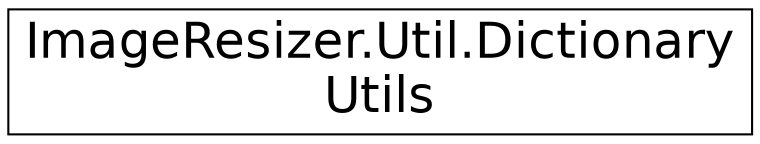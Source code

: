 digraph "Graphical Class Hierarchy"
{
  edge [fontname="Helvetica",fontsize="24",labelfontname="Helvetica",labelfontsize="24"];
  node [fontname="Helvetica",fontsize="24",shape=record];
  rankdir="LR";
  Node1 [label="ImageResizer.Util.Dictionary\lUtils",height=0.2,width=0.4,color="black", fillcolor="white", style="filled",URL="$class_image_resizer_1_1_util_1_1_dictionary_utils.html"];
}
